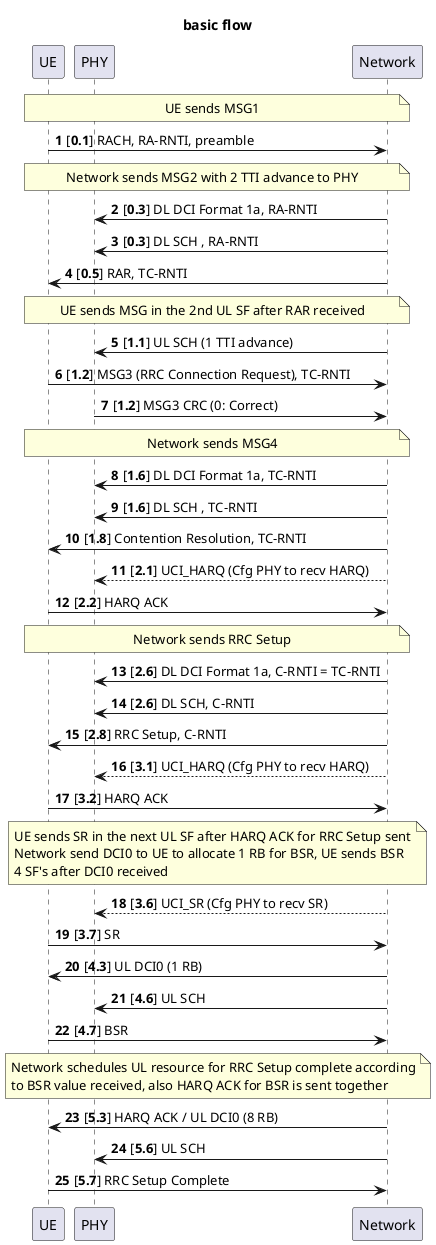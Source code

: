 @startuml
autonumber
title basic flow

participant "UE" as ue
participant "PHY" as phy
participant "Network" as nw

note over ue, nw
UE sends MSG1
end note

ue -> nw : [**0.1**] RACH, RA-RNTI, preamble

note over ue, nw
Network sends MSG2 with 2 TTI advance to PHY
end note

nw -> phy : [**0.3**] DL DCI Format 1a, RA-RNTI
nw -> phy : [**0.3**] DL SCH , RA-RNTI
nw -> ue : [**0.5**] RAR, TC-RNTI

note over ue, nw
UE sends MSG in the 2nd UL SF after RAR received
end note
nw -> phy : [**1.1**] UL SCH (1 TTI advance)
ue -> nw : [**1.2**] MSG3 (RRC Connection Request), TC-RNTI
phy -> nw : [**1.2**] MSG3 CRC (0: Correct)

note over ue, nw
Network sends MSG4
end note
nw -> phy : [**1.6**] DL DCI Format 1a, TC-RNTI
nw -> phy : [**1.6**] DL SCH , TC-RNTI
nw -> ue : [**1.8**] Contention Resolution, TC-RNTI
nw --> phy : [**2.1**] UCI_HARQ (Cfg PHY to recv HARQ)
ue -> nw : [**2.2**] HARQ ACK

note over ue, nw
Network sends RRC Setup
end note

nw -> phy : [**2.6**] DL DCI Format 1a, C-RNTI = TC-RNTI
nw -> phy : [**2.6**] DL SCH, C-RNTI
nw -> ue : [**2.8**] RRC Setup, C-RNTI
nw --> phy : [**3.1**] UCI_HARQ (Cfg PHY to recv HARQ)
ue -> nw : [**3.2**] HARQ ACK

note over ue, nw
UE sends SR in the next UL SF after HARQ ACK for RRC Setup sent
Network send DCI0 to UE to allocate 1 RB for BSR, UE sends BSR 
4 SF's after DCI0 received
end note

nw --> phy : [**3.6**] UCI_SR (Cfg PHY to recv SR)
ue -> nw : [**3.7**] SR
nw -> ue : [**4.3**] UL DCI0 (1 RB)
nw -> phy : [**4.6**] UL SCH 
ue -> nw : [**4.7**] BSR

note over ue, nw
Network schedules UL resource for RRC Setup complete according
to BSR value received, also HARQ ACK for BSR is sent together
end note

nw -> ue : [**5.3**] HARQ ACK / UL DCI0 (8 RB)
nw -> phy : [**5.6**] UL SCH 
ue -> nw : [**5.7**] RRC Setup Complete

@enduml